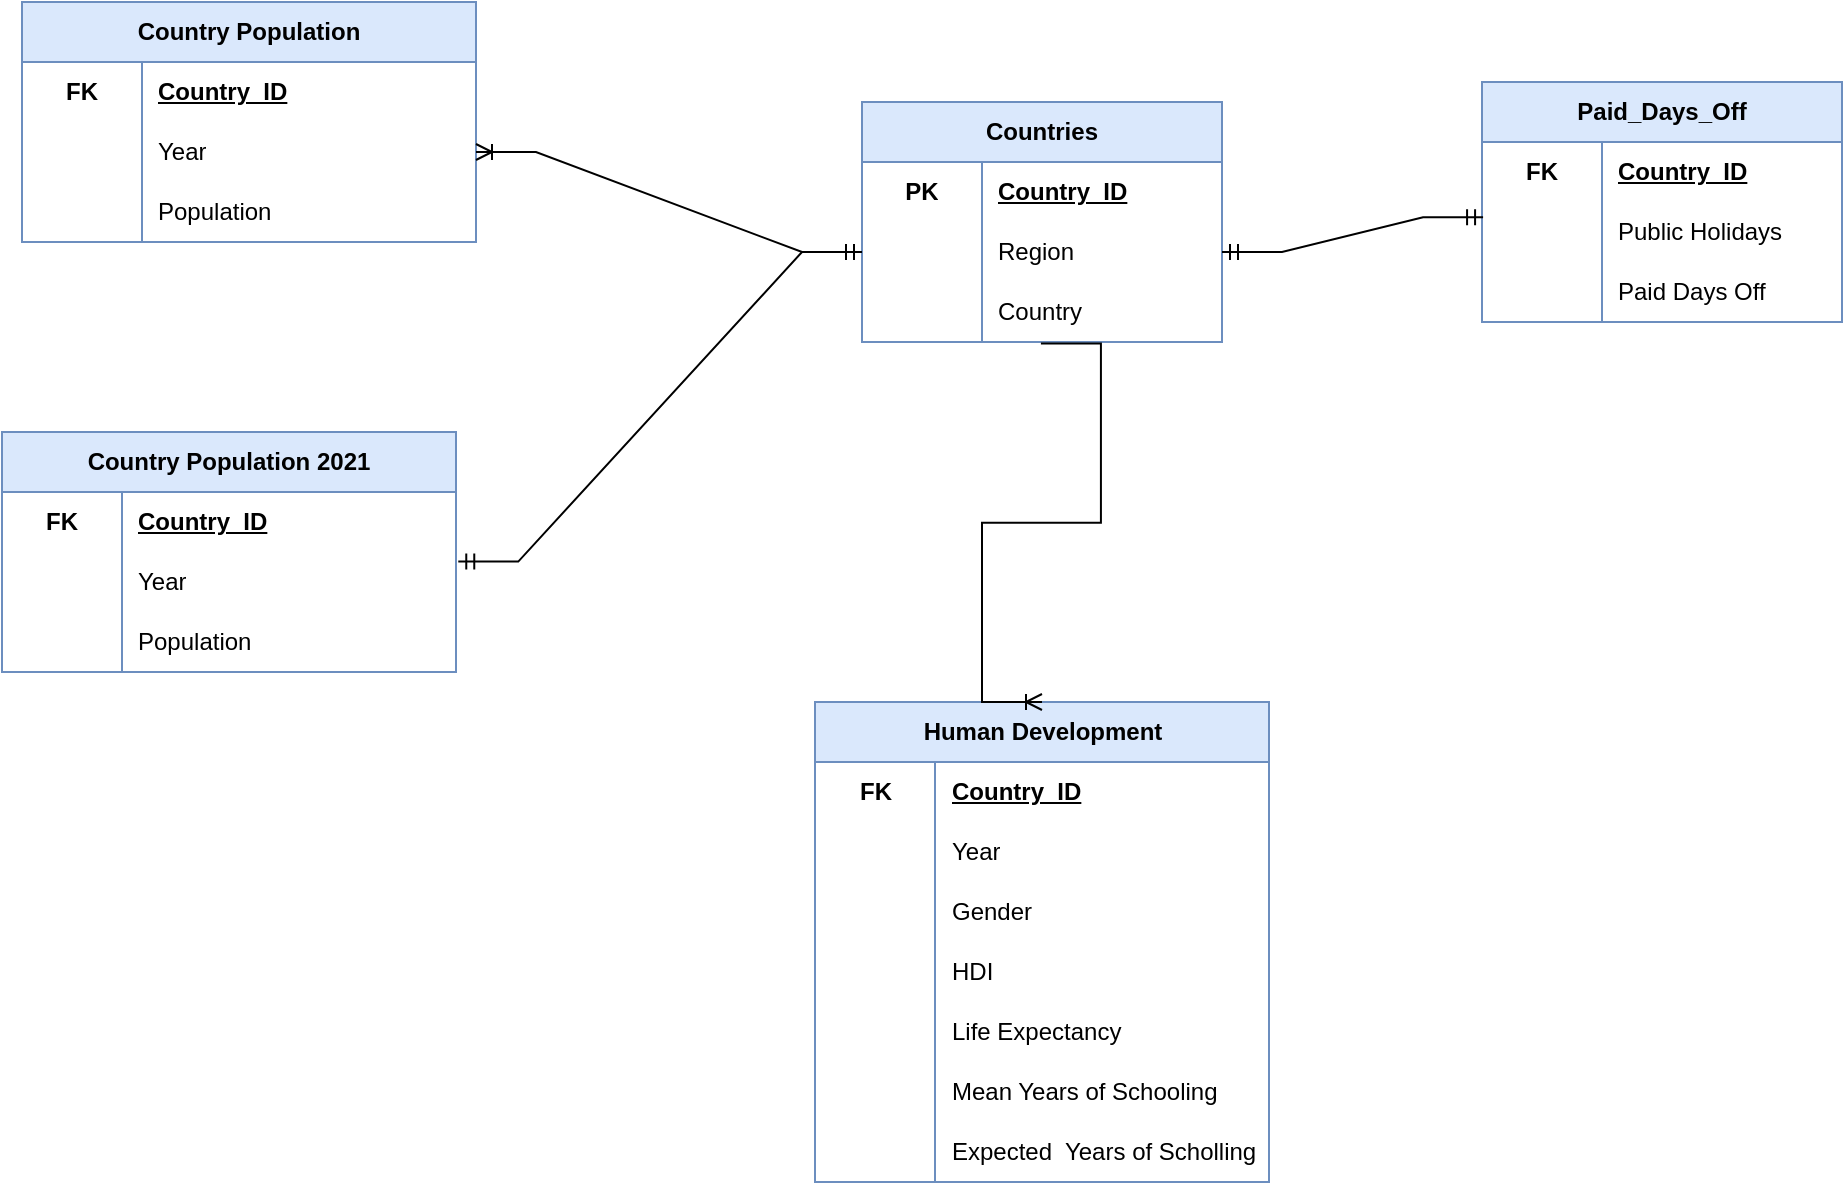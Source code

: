 <mxfile version="22.0.6" type="github">
  <diagram name="Página-1" id="dgW_h-_mqpVGFAAxvw0X">
    <mxGraphModel dx="1551" dy="368" grid="1" gridSize="10" guides="1" tooltips="1" connect="1" arrows="1" fold="1" page="1" pageScale="1" pageWidth="827" pageHeight="1169" math="0" shadow="0">
      <root>
        <mxCell id="0" />
        <mxCell id="1" parent="0" />
        <mxCell id="ZI5NRlIalT-46n71DuRU-6" value="Countries" style="shape=table;startSize=30;container=1;collapsible=1;childLayout=tableLayout;fixedRows=1;rowLines=0;fontStyle=1;align=center;resizeLast=1;html=1;whiteSpace=wrap;fillColor=#dae8fc;strokeColor=#6c8ebf;" vertex="1" parent="1">
          <mxGeometry x="370" y="360" width="180" height="120" as="geometry" />
        </mxCell>
        <mxCell id="ZI5NRlIalT-46n71DuRU-7" value="" style="shape=tableRow;horizontal=0;startSize=0;swimlaneHead=0;swimlaneBody=0;fillColor=none;collapsible=0;dropTarget=0;points=[[0,0.5],[1,0.5]];portConstraint=eastwest;top=0;left=0;right=0;bottom=0;html=1;" vertex="1" parent="ZI5NRlIalT-46n71DuRU-6">
          <mxGeometry y="30" width="180" height="30" as="geometry" />
        </mxCell>
        <mxCell id="ZI5NRlIalT-46n71DuRU-8" value="PK" style="shape=partialRectangle;connectable=0;fillColor=none;top=0;left=0;bottom=0;right=0;fontStyle=1;overflow=hidden;html=1;whiteSpace=wrap;" vertex="1" parent="ZI5NRlIalT-46n71DuRU-7">
          <mxGeometry width="60" height="30" as="geometry">
            <mxRectangle width="60" height="30" as="alternateBounds" />
          </mxGeometry>
        </mxCell>
        <mxCell id="ZI5NRlIalT-46n71DuRU-9" value="Country_ID" style="shape=partialRectangle;connectable=0;fillColor=none;top=0;left=0;bottom=0;right=0;align=left;spacingLeft=6;fontStyle=5;overflow=hidden;html=1;whiteSpace=wrap;" vertex="1" parent="ZI5NRlIalT-46n71DuRU-7">
          <mxGeometry x="60" width="120" height="30" as="geometry">
            <mxRectangle width="120" height="30" as="alternateBounds" />
          </mxGeometry>
        </mxCell>
        <mxCell id="ZI5NRlIalT-46n71DuRU-13" value="" style="shape=tableRow;horizontal=0;startSize=0;swimlaneHead=0;swimlaneBody=0;fillColor=none;collapsible=0;dropTarget=0;points=[[0,0.5],[1,0.5]];portConstraint=eastwest;top=0;left=0;right=0;bottom=0;html=1;" vertex="1" parent="ZI5NRlIalT-46n71DuRU-6">
          <mxGeometry y="60" width="180" height="30" as="geometry" />
        </mxCell>
        <mxCell id="ZI5NRlIalT-46n71DuRU-14" value="" style="shape=partialRectangle;connectable=0;fillColor=none;top=0;left=0;bottom=0;right=0;editable=1;overflow=hidden;html=1;whiteSpace=wrap;" vertex="1" parent="ZI5NRlIalT-46n71DuRU-13">
          <mxGeometry width="60" height="30" as="geometry">
            <mxRectangle width="60" height="30" as="alternateBounds" />
          </mxGeometry>
        </mxCell>
        <mxCell id="ZI5NRlIalT-46n71DuRU-15" value="Region" style="shape=partialRectangle;connectable=0;fillColor=none;top=0;left=0;bottom=0;right=0;align=left;spacingLeft=6;overflow=hidden;html=1;whiteSpace=wrap;" vertex="1" parent="ZI5NRlIalT-46n71DuRU-13">
          <mxGeometry x="60" width="120" height="30" as="geometry">
            <mxRectangle width="120" height="30" as="alternateBounds" />
          </mxGeometry>
        </mxCell>
        <mxCell id="ZI5NRlIalT-46n71DuRU-16" value="" style="shape=tableRow;horizontal=0;startSize=0;swimlaneHead=0;swimlaneBody=0;fillColor=none;collapsible=0;dropTarget=0;points=[[0,0.5],[1,0.5]];portConstraint=eastwest;top=0;left=0;right=0;bottom=0;html=1;" vertex="1" parent="ZI5NRlIalT-46n71DuRU-6">
          <mxGeometry y="90" width="180" height="30" as="geometry" />
        </mxCell>
        <mxCell id="ZI5NRlIalT-46n71DuRU-17" value="" style="shape=partialRectangle;connectable=0;fillColor=none;top=0;left=0;bottom=0;right=0;editable=1;overflow=hidden;html=1;whiteSpace=wrap;" vertex="1" parent="ZI5NRlIalT-46n71DuRU-16">
          <mxGeometry width="60" height="30" as="geometry">
            <mxRectangle width="60" height="30" as="alternateBounds" />
          </mxGeometry>
        </mxCell>
        <mxCell id="ZI5NRlIalT-46n71DuRU-18" value="Country" style="shape=partialRectangle;connectable=0;fillColor=none;top=0;left=0;bottom=0;right=0;align=left;spacingLeft=6;overflow=hidden;html=1;whiteSpace=wrap;" vertex="1" parent="ZI5NRlIalT-46n71DuRU-16">
          <mxGeometry x="60" width="120" height="30" as="geometry">
            <mxRectangle width="120" height="30" as="alternateBounds" />
          </mxGeometry>
        </mxCell>
        <mxCell id="ZI5NRlIalT-46n71DuRU-25" value="Paid_Days_Off" style="shape=table;startSize=30;container=1;collapsible=1;childLayout=tableLayout;fixedRows=1;rowLines=0;fontStyle=1;align=center;resizeLast=1;html=1;whiteSpace=wrap;fillColor=#dae8fc;strokeColor=#6c8ebf;" vertex="1" parent="1">
          <mxGeometry x="680" y="350" width="180" height="120" as="geometry" />
        </mxCell>
        <mxCell id="ZI5NRlIalT-46n71DuRU-26" value="" style="shape=tableRow;horizontal=0;startSize=0;swimlaneHead=0;swimlaneBody=0;fillColor=none;collapsible=0;dropTarget=0;points=[[0,0.5],[1,0.5]];portConstraint=eastwest;top=0;left=0;right=0;bottom=0;html=1;" vertex="1" parent="ZI5NRlIalT-46n71DuRU-25">
          <mxGeometry y="30" width="180" height="30" as="geometry" />
        </mxCell>
        <mxCell id="ZI5NRlIalT-46n71DuRU-27" value="FK" style="shape=partialRectangle;connectable=0;fillColor=none;top=0;left=0;bottom=0;right=0;fontStyle=1;overflow=hidden;html=1;whiteSpace=wrap;" vertex="1" parent="ZI5NRlIalT-46n71DuRU-26">
          <mxGeometry width="60" height="30" as="geometry">
            <mxRectangle width="60" height="30" as="alternateBounds" />
          </mxGeometry>
        </mxCell>
        <mxCell id="ZI5NRlIalT-46n71DuRU-28" value="Country_ID" style="shape=partialRectangle;connectable=0;fillColor=none;top=0;left=0;bottom=0;right=0;align=left;spacingLeft=6;fontStyle=5;overflow=hidden;html=1;whiteSpace=wrap;" vertex="1" parent="ZI5NRlIalT-46n71DuRU-26">
          <mxGeometry x="60" width="120" height="30" as="geometry">
            <mxRectangle width="120" height="30" as="alternateBounds" />
          </mxGeometry>
        </mxCell>
        <mxCell id="ZI5NRlIalT-46n71DuRU-29" value="" style="shape=tableRow;horizontal=0;startSize=0;swimlaneHead=0;swimlaneBody=0;fillColor=none;collapsible=0;dropTarget=0;points=[[0,0.5],[1,0.5]];portConstraint=eastwest;top=0;left=0;right=0;bottom=0;html=1;" vertex="1" parent="ZI5NRlIalT-46n71DuRU-25">
          <mxGeometry y="60" width="180" height="30" as="geometry" />
        </mxCell>
        <mxCell id="ZI5NRlIalT-46n71DuRU-30" value="" style="shape=partialRectangle;connectable=0;fillColor=none;top=0;left=0;bottom=0;right=0;editable=1;overflow=hidden;html=1;whiteSpace=wrap;" vertex="1" parent="ZI5NRlIalT-46n71DuRU-29">
          <mxGeometry width="60" height="30" as="geometry">
            <mxRectangle width="60" height="30" as="alternateBounds" />
          </mxGeometry>
        </mxCell>
        <mxCell id="ZI5NRlIalT-46n71DuRU-31" value="Public Holidays" style="shape=partialRectangle;connectable=0;fillColor=none;top=0;left=0;bottom=0;right=0;align=left;spacingLeft=6;overflow=hidden;html=1;whiteSpace=wrap;" vertex="1" parent="ZI5NRlIalT-46n71DuRU-29">
          <mxGeometry x="60" width="120" height="30" as="geometry">
            <mxRectangle width="120" height="30" as="alternateBounds" />
          </mxGeometry>
        </mxCell>
        <mxCell id="ZI5NRlIalT-46n71DuRU-32" value="" style="shape=tableRow;horizontal=0;startSize=0;swimlaneHead=0;swimlaneBody=0;fillColor=none;collapsible=0;dropTarget=0;points=[[0,0.5],[1,0.5]];portConstraint=eastwest;top=0;left=0;right=0;bottom=0;html=1;" vertex="1" parent="ZI5NRlIalT-46n71DuRU-25">
          <mxGeometry y="90" width="180" height="30" as="geometry" />
        </mxCell>
        <mxCell id="ZI5NRlIalT-46n71DuRU-33" value="" style="shape=partialRectangle;connectable=0;fillColor=none;top=0;left=0;bottom=0;right=0;editable=1;overflow=hidden;html=1;whiteSpace=wrap;" vertex="1" parent="ZI5NRlIalT-46n71DuRU-32">
          <mxGeometry width="60" height="30" as="geometry">
            <mxRectangle width="60" height="30" as="alternateBounds" />
          </mxGeometry>
        </mxCell>
        <mxCell id="ZI5NRlIalT-46n71DuRU-34" value="Paid Days Off" style="shape=partialRectangle;connectable=0;fillColor=none;top=0;left=0;bottom=0;right=0;align=left;spacingLeft=6;overflow=hidden;html=1;whiteSpace=wrap;" vertex="1" parent="ZI5NRlIalT-46n71DuRU-32">
          <mxGeometry x="60" width="120" height="30" as="geometry">
            <mxRectangle width="120" height="30" as="alternateBounds" />
          </mxGeometry>
        </mxCell>
        <mxCell id="ZI5NRlIalT-46n71DuRU-35" value="Human Development" style="shape=table;startSize=30;container=1;collapsible=1;childLayout=tableLayout;fixedRows=1;rowLines=0;fontStyle=1;align=center;resizeLast=1;html=1;whiteSpace=wrap;fillColor=#dae8fc;strokeColor=#6c8ebf;" vertex="1" parent="1">
          <mxGeometry x="346.5" y="660" width="227" height="240" as="geometry" />
        </mxCell>
        <mxCell id="ZI5NRlIalT-46n71DuRU-36" value="" style="shape=tableRow;horizontal=0;startSize=0;swimlaneHead=0;swimlaneBody=0;fillColor=none;collapsible=0;dropTarget=0;points=[[0,0.5],[1,0.5]];portConstraint=eastwest;top=0;left=0;right=0;bottom=0;html=1;" vertex="1" parent="ZI5NRlIalT-46n71DuRU-35">
          <mxGeometry y="30" width="227" height="30" as="geometry" />
        </mxCell>
        <mxCell id="ZI5NRlIalT-46n71DuRU-37" value="FK" style="shape=partialRectangle;connectable=0;fillColor=none;top=0;left=0;bottom=0;right=0;fontStyle=1;overflow=hidden;html=1;whiteSpace=wrap;" vertex="1" parent="ZI5NRlIalT-46n71DuRU-36">
          <mxGeometry width="60" height="30" as="geometry">
            <mxRectangle width="60" height="30" as="alternateBounds" />
          </mxGeometry>
        </mxCell>
        <mxCell id="ZI5NRlIalT-46n71DuRU-38" value="Country_ID" style="shape=partialRectangle;connectable=0;fillColor=none;top=0;left=0;bottom=0;right=0;align=left;spacingLeft=6;fontStyle=5;overflow=hidden;html=1;whiteSpace=wrap;" vertex="1" parent="ZI5NRlIalT-46n71DuRU-36">
          <mxGeometry x="60" width="167" height="30" as="geometry">
            <mxRectangle width="167" height="30" as="alternateBounds" />
          </mxGeometry>
        </mxCell>
        <mxCell id="ZI5NRlIalT-46n71DuRU-39" value="" style="shape=tableRow;horizontal=0;startSize=0;swimlaneHead=0;swimlaneBody=0;fillColor=none;collapsible=0;dropTarget=0;points=[[0,0.5],[1,0.5]];portConstraint=eastwest;top=0;left=0;right=0;bottom=0;html=1;" vertex="1" parent="ZI5NRlIalT-46n71DuRU-35">
          <mxGeometry y="60" width="227" height="30" as="geometry" />
        </mxCell>
        <mxCell id="ZI5NRlIalT-46n71DuRU-40" value="" style="shape=partialRectangle;connectable=0;fillColor=none;top=0;left=0;bottom=0;right=0;editable=1;overflow=hidden;html=1;whiteSpace=wrap;" vertex="1" parent="ZI5NRlIalT-46n71DuRU-39">
          <mxGeometry width="60" height="30" as="geometry">
            <mxRectangle width="60" height="30" as="alternateBounds" />
          </mxGeometry>
        </mxCell>
        <mxCell id="ZI5NRlIalT-46n71DuRU-41" value="Year" style="shape=partialRectangle;connectable=0;fillColor=none;top=0;left=0;bottom=0;right=0;align=left;spacingLeft=6;overflow=hidden;html=1;whiteSpace=wrap;" vertex="1" parent="ZI5NRlIalT-46n71DuRU-39">
          <mxGeometry x="60" width="167" height="30" as="geometry">
            <mxRectangle width="167" height="30" as="alternateBounds" />
          </mxGeometry>
        </mxCell>
        <mxCell id="ZI5NRlIalT-46n71DuRU-45" value="" style="shape=tableRow;horizontal=0;startSize=0;swimlaneHead=0;swimlaneBody=0;fillColor=none;collapsible=0;dropTarget=0;points=[[0,0.5],[1,0.5]];portConstraint=eastwest;top=0;left=0;right=0;bottom=0;html=1;" vertex="1" parent="ZI5NRlIalT-46n71DuRU-35">
          <mxGeometry y="90" width="227" height="30" as="geometry" />
        </mxCell>
        <mxCell id="ZI5NRlIalT-46n71DuRU-46" value="" style="shape=partialRectangle;connectable=0;fillColor=none;top=0;left=0;bottom=0;right=0;editable=1;overflow=hidden;html=1;whiteSpace=wrap;" vertex="1" parent="ZI5NRlIalT-46n71DuRU-45">
          <mxGeometry width="60" height="30" as="geometry">
            <mxRectangle width="60" height="30" as="alternateBounds" />
          </mxGeometry>
        </mxCell>
        <mxCell id="ZI5NRlIalT-46n71DuRU-47" value="Gender" style="shape=partialRectangle;connectable=0;fillColor=none;top=0;left=0;bottom=0;right=0;align=left;spacingLeft=6;overflow=hidden;html=1;whiteSpace=wrap;" vertex="1" parent="ZI5NRlIalT-46n71DuRU-45">
          <mxGeometry x="60" width="167" height="30" as="geometry">
            <mxRectangle width="167" height="30" as="alternateBounds" />
          </mxGeometry>
        </mxCell>
        <mxCell id="ZI5NRlIalT-46n71DuRU-48" value="" style="shape=tableRow;horizontal=0;startSize=0;swimlaneHead=0;swimlaneBody=0;fillColor=none;collapsible=0;dropTarget=0;points=[[0,0.5],[1,0.5]];portConstraint=eastwest;top=0;left=0;right=0;bottom=0;html=1;" vertex="1" parent="ZI5NRlIalT-46n71DuRU-35">
          <mxGeometry y="120" width="227" height="30" as="geometry" />
        </mxCell>
        <mxCell id="ZI5NRlIalT-46n71DuRU-49" value="" style="shape=partialRectangle;connectable=0;fillColor=none;top=0;left=0;bottom=0;right=0;editable=1;overflow=hidden;html=1;whiteSpace=wrap;" vertex="1" parent="ZI5NRlIalT-46n71DuRU-48">
          <mxGeometry width="60" height="30" as="geometry">
            <mxRectangle width="60" height="30" as="alternateBounds" />
          </mxGeometry>
        </mxCell>
        <mxCell id="ZI5NRlIalT-46n71DuRU-50" value="HDI" style="shape=partialRectangle;connectable=0;fillColor=none;top=0;left=0;bottom=0;right=0;align=left;spacingLeft=6;overflow=hidden;html=1;whiteSpace=wrap;" vertex="1" parent="ZI5NRlIalT-46n71DuRU-48">
          <mxGeometry x="60" width="167" height="30" as="geometry">
            <mxRectangle width="167" height="30" as="alternateBounds" />
          </mxGeometry>
        </mxCell>
        <mxCell id="ZI5NRlIalT-46n71DuRU-51" value="" style="shape=tableRow;horizontal=0;startSize=0;swimlaneHead=0;swimlaneBody=0;fillColor=none;collapsible=0;dropTarget=0;points=[[0,0.5],[1,0.5]];portConstraint=eastwest;top=0;left=0;right=0;bottom=0;html=1;" vertex="1" parent="ZI5NRlIalT-46n71DuRU-35">
          <mxGeometry y="150" width="227" height="30" as="geometry" />
        </mxCell>
        <mxCell id="ZI5NRlIalT-46n71DuRU-52" value="" style="shape=partialRectangle;connectable=0;fillColor=none;top=0;left=0;bottom=0;right=0;editable=1;overflow=hidden;html=1;whiteSpace=wrap;" vertex="1" parent="ZI5NRlIalT-46n71DuRU-51">
          <mxGeometry width="60" height="30" as="geometry">
            <mxRectangle width="60" height="30" as="alternateBounds" />
          </mxGeometry>
        </mxCell>
        <mxCell id="ZI5NRlIalT-46n71DuRU-53" value="Life Expectancy" style="shape=partialRectangle;connectable=0;fillColor=none;top=0;left=0;bottom=0;right=0;align=left;spacingLeft=6;overflow=hidden;html=1;whiteSpace=wrap;" vertex="1" parent="ZI5NRlIalT-46n71DuRU-51">
          <mxGeometry x="60" width="167" height="30" as="geometry">
            <mxRectangle width="167" height="30" as="alternateBounds" />
          </mxGeometry>
        </mxCell>
        <mxCell id="ZI5NRlIalT-46n71DuRU-54" value="" style="shape=tableRow;horizontal=0;startSize=0;swimlaneHead=0;swimlaneBody=0;fillColor=none;collapsible=0;dropTarget=0;points=[[0,0.5],[1,0.5]];portConstraint=eastwest;top=0;left=0;right=0;bottom=0;html=1;" vertex="1" parent="ZI5NRlIalT-46n71DuRU-35">
          <mxGeometry y="180" width="227" height="30" as="geometry" />
        </mxCell>
        <mxCell id="ZI5NRlIalT-46n71DuRU-55" value="" style="shape=partialRectangle;connectable=0;fillColor=none;top=0;left=0;bottom=0;right=0;editable=1;overflow=hidden;html=1;whiteSpace=wrap;" vertex="1" parent="ZI5NRlIalT-46n71DuRU-54">
          <mxGeometry width="60" height="30" as="geometry">
            <mxRectangle width="60" height="30" as="alternateBounds" />
          </mxGeometry>
        </mxCell>
        <mxCell id="ZI5NRlIalT-46n71DuRU-56" value="Mean Years of Schooling" style="shape=partialRectangle;connectable=0;fillColor=none;top=0;left=0;bottom=0;right=0;align=left;spacingLeft=6;overflow=hidden;html=1;whiteSpace=wrap;" vertex="1" parent="ZI5NRlIalT-46n71DuRU-54">
          <mxGeometry x="60" width="167" height="30" as="geometry">
            <mxRectangle width="167" height="30" as="alternateBounds" />
          </mxGeometry>
        </mxCell>
        <mxCell id="ZI5NRlIalT-46n71DuRU-42" value="" style="shape=tableRow;horizontal=0;startSize=0;swimlaneHead=0;swimlaneBody=0;fillColor=none;collapsible=0;dropTarget=0;points=[[0,0.5],[1,0.5]];portConstraint=eastwest;top=0;left=0;right=0;bottom=0;html=1;" vertex="1" parent="ZI5NRlIalT-46n71DuRU-35">
          <mxGeometry y="210" width="227" height="30" as="geometry" />
        </mxCell>
        <mxCell id="ZI5NRlIalT-46n71DuRU-43" value="" style="shape=partialRectangle;connectable=0;fillColor=none;top=0;left=0;bottom=0;right=0;editable=1;overflow=hidden;html=1;whiteSpace=wrap;" vertex="1" parent="ZI5NRlIalT-46n71DuRU-42">
          <mxGeometry width="60" height="30" as="geometry">
            <mxRectangle width="60" height="30" as="alternateBounds" />
          </mxGeometry>
        </mxCell>
        <mxCell id="ZI5NRlIalT-46n71DuRU-44" value="Expected&amp;nbsp; Years of Scholling" style="shape=partialRectangle;connectable=0;fillColor=none;top=0;left=0;bottom=0;right=0;align=left;spacingLeft=6;overflow=hidden;html=1;whiteSpace=wrap;" vertex="1" parent="ZI5NRlIalT-46n71DuRU-42">
          <mxGeometry x="60" width="167" height="30" as="geometry">
            <mxRectangle width="167" height="30" as="alternateBounds" />
          </mxGeometry>
        </mxCell>
        <mxCell id="ZI5NRlIalT-46n71DuRU-57" value="Country Population" style="shape=table;startSize=30;container=1;collapsible=1;childLayout=tableLayout;fixedRows=1;rowLines=0;fontStyle=1;align=center;resizeLast=1;html=1;whiteSpace=wrap;fillColor=#dae8fc;strokeColor=#6c8ebf;" vertex="1" parent="1">
          <mxGeometry x="-50" y="310" width="227" height="120" as="geometry" />
        </mxCell>
        <mxCell id="ZI5NRlIalT-46n71DuRU-58" value="" style="shape=tableRow;horizontal=0;startSize=0;swimlaneHead=0;swimlaneBody=0;fillColor=none;collapsible=0;dropTarget=0;points=[[0,0.5],[1,0.5]];portConstraint=eastwest;top=0;left=0;right=0;bottom=0;html=1;" vertex="1" parent="ZI5NRlIalT-46n71DuRU-57">
          <mxGeometry y="30" width="227" height="30" as="geometry" />
        </mxCell>
        <mxCell id="ZI5NRlIalT-46n71DuRU-59" value="FK" style="shape=partialRectangle;connectable=0;fillColor=none;top=0;left=0;bottom=0;right=0;fontStyle=1;overflow=hidden;html=1;whiteSpace=wrap;" vertex="1" parent="ZI5NRlIalT-46n71DuRU-58">
          <mxGeometry width="60" height="30" as="geometry">
            <mxRectangle width="60" height="30" as="alternateBounds" />
          </mxGeometry>
        </mxCell>
        <mxCell id="ZI5NRlIalT-46n71DuRU-60" value="Country_ID" style="shape=partialRectangle;connectable=0;fillColor=none;top=0;left=0;bottom=0;right=0;align=left;spacingLeft=6;fontStyle=5;overflow=hidden;html=1;whiteSpace=wrap;" vertex="1" parent="ZI5NRlIalT-46n71DuRU-58">
          <mxGeometry x="60" width="167" height="30" as="geometry">
            <mxRectangle width="167" height="30" as="alternateBounds" />
          </mxGeometry>
        </mxCell>
        <mxCell id="ZI5NRlIalT-46n71DuRU-61" value="" style="shape=tableRow;horizontal=0;startSize=0;swimlaneHead=0;swimlaneBody=0;fillColor=none;collapsible=0;dropTarget=0;points=[[0,0.5],[1,0.5]];portConstraint=eastwest;top=0;left=0;right=0;bottom=0;html=1;" vertex="1" parent="ZI5NRlIalT-46n71DuRU-57">
          <mxGeometry y="60" width="227" height="30" as="geometry" />
        </mxCell>
        <mxCell id="ZI5NRlIalT-46n71DuRU-62" value="" style="shape=partialRectangle;connectable=0;fillColor=none;top=0;left=0;bottom=0;right=0;editable=1;overflow=hidden;html=1;whiteSpace=wrap;" vertex="1" parent="ZI5NRlIalT-46n71DuRU-61">
          <mxGeometry width="60" height="30" as="geometry">
            <mxRectangle width="60" height="30" as="alternateBounds" />
          </mxGeometry>
        </mxCell>
        <mxCell id="ZI5NRlIalT-46n71DuRU-63" value="Year" style="shape=partialRectangle;connectable=0;fillColor=none;top=0;left=0;bottom=0;right=0;align=left;spacingLeft=6;overflow=hidden;html=1;whiteSpace=wrap;" vertex="1" parent="ZI5NRlIalT-46n71DuRU-61">
          <mxGeometry x="60" width="167" height="30" as="geometry">
            <mxRectangle width="167" height="30" as="alternateBounds" />
          </mxGeometry>
        </mxCell>
        <mxCell id="ZI5NRlIalT-46n71DuRU-64" value="" style="shape=tableRow;horizontal=0;startSize=0;swimlaneHead=0;swimlaneBody=0;fillColor=none;collapsible=0;dropTarget=0;points=[[0,0.5],[1,0.5]];portConstraint=eastwest;top=0;left=0;right=0;bottom=0;html=1;" vertex="1" parent="ZI5NRlIalT-46n71DuRU-57">
          <mxGeometry y="90" width="227" height="30" as="geometry" />
        </mxCell>
        <mxCell id="ZI5NRlIalT-46n71DuRU-65" value="" style="shape=partialRectangle;connectable=0;fillColor=none;top=0;left=0;bottom=0;right=0;editable=1;overflow=hidden;html=1;whiteSpace=wrap;" vertex="1" parent="ZI5NRlIalT-46n71DuRU-64">
          <mxGeometry width="60" height="30" as="geometry">
            <mxRectangle width="60" height="30" as="alternateBounds" />
          </mxGeometry>
        </mxCell>
        <mxCell id="ZI5NRlIalT-46n71DuRU-66" value="Population" style="shape=partialRectangle;connectable=0;fillColor=none;top=0;left=0;bottom=0;right=0;align=left;spacingLeft=6;overflow=hidden;html=1;whiteSpace=wrap;" vertex="1" parent="ZI5NRlIalT-46n71DuRU-64">
          <mxGeometry x="60" width="167" height="30" as="geometry">
            <mxRectangle width="167" height="30" as="alternateBounds" />
          </mxGeometry>
        </mxCell>
        <mxCell id="ZI5NRlIalT-46n71DuRU-79" value="Country Population 2021" style="shape=table;startSize=30;container=1;collapsible=1;childLayout=tableLayout;fixedRows=1;rowLines=0;fontStyle=1;align=center;resizeLast=1;html=1;whiteSpace=wrap;fillColor=#dae8fc;strokeColor=#6c8ebf;" vertex="1" parent="1">
          <mxGeometry x="-60" y="525" width="227" height="120" as="geometry" />
        </mxCell>
        <mxCell id="ZI5NRlIalT-46n71DuRU-80" value="" style="shape=tableRow;horizontal=0;startSize=0;swimlaneHead=0;swimlaneBody=0;fillColor=none;collapsible=0;dropTarget=0;points=[[0,0.5],[1,0.5]];portConstraint=eastwest;top=0;left=0;right=0;bottom=0;html=1;" vertex="1" parent="ZI5NRlIalT-46n71DuRU-79">
          <mxGeometry y="30" width="227" height="30" as="geometry" />
        </mxCell>
        <mxCell id="ZI5NRlIalT-46n71DuRU-81" value="FK" style="shape=partialRectangle;connectable=0;fillColor=none;top=0;left=0;bottom=0;right=0;fontStyle=1;overflow=hidden;html=1;whiteSpace=wrap;" vertex="1" parent="ZI5NRlIalT-46n71DuRU-80">
          <mxGeometry width="60" height="30" as="geometry">
            <mxRectangle width="60" height="30" as="alternateBounds" />
          </mxGeometry>
        </mxCell>
        <mxCell id="ZI5NRlIalT-46n71DuRU-82" value="Country_ID" style="shape=partialRectangle;connectable=0;fillColor=none;top=0;left=0;bottom=0;right=0;align=left;spacingLeft=6;fontStyle=5;overflow=hidden;html=1;whiteSpace=wrap;" vertex="1" parent="ZI5NRlIalT-46n71DuRU-80">
          <mxGeometry x="60" width="167" height="30" as="geometry">
            <mxRectangle width="167" height="30" as="alternateBounds" />
          </mxGeometry>
        </mxCell>
        <mxCell id="ZI5NRlIalT-46n71DuRU-83" value="" style="shape=tableRow;horizontal=0;startSize=0;swimlaneHead=0;swimlaneBody=0;fillColor=none;collapsible=0;dropTarget=0;points=[[0,0.5],[1,0.5]];portConstraint=eastwest;top=0;left=0;right=0;bottom=0;html=1;" vertex="1" parent="ZI5NRlIalT-46n71DuRU-79">
          <mxGeometry y="60" width="227" height="30" as="geometry" />
        </mxCell>
        <mxCell id="ZI5NRlIalT-46n71DuRU-84" value="" style="shape=partialRectangle;connectable=0;fillColor=none;top=0;left=0;bottom=0;right=0;editable=1;overflow=hidden;html=1;whiteSpace=wrap;" vertex="1" parent="ZI5NRlIalT-46n71DuRU-83">
          <mxGeometry width="60" height="30" as="geometry">
            <mxRectangle width="60" height="30" as="alternateBounds" />
          </mxGeometry>
        </mxCell>
        <mxCell id="ZI5NRlIalT-46n71DuRU-85" value="Year" style="shape=partialRectangle;connectable=0;fillColor=none;top=0;left=0;bottom=0;right=0;align=left;spacingLeft=6;overflow=hidden;html=1;whiteSpace=wrap;" vertex="1" parent="ZI5NRlIalT-46n71DuRU-83">
          <mxGeometry x="60" width="167" height="30" as="geometry">
            <mxRectangle width="167" height="30" as="alternateBounds" />
          </mxGeometry>
        </mxCell>
        <mxCell id="ZI5NRlIalT-46n71DuRU-86" value="" style="shape=tableRow;horizontal=0;startSize=0;swimlaneHead=0;swimlaneBody=0;fillColor=none;collapsible=0;dropTarget=0;points=[[0,0.5],[1,0.5]];portConstraint=eastwest;top=0;left=0;right=0;bottom=0;html=1;" vertex="1" parent="ZI5NRlIalT-46n71DuRU-79">
          <mxGeometry y="90" width="227" height="30" as="geometry" />
        </mxCell>
        <mxCell id="ZI5NRlIalT-46n71DuRU-87" value="" style="shape=partialRectangle;connectable=0;fillColor=none;top=0;left=0;bottom=0;right=0;editable=1;overflow=hidden;html=1;whiteSpace=wrap;" vertex="1" parent="ZI5NRlIalT-46n71DuRU-86">
          <mxGeometry width="60" height="30" as="geometry">
            <mxRectangle width="60" height="30" as="alternateBounds" />
          </mxGeometry>
        </mxCell>
        <mxCell id="ZI5NRlIalT-46n71DuRU-88" value="Population" style="shape=partialRectangle;connectable=0;fillColor=none;top=0;left=0;bottom=0;right=0;align=left;spacingLeft=6;overflow=hidden;html=1;whiteSpace=wrap;" vertex="1" parent="ZI5NRlIalT-46n71DuRU-86">
          <mxGeometry x="60" width="167" height="30" as="geometry">
            <mxRectangle width="167" height="30" as="alternateBounds" />
          </mxGeometry>
        </mxCell>
        <mxCell id="ZI5NRlIalT-46n71DuRU-89" value="" style="edgeStyle=entityRelationEdgeStyle;fontSize=12;html=1;endArrow=ERoneToMany;rounded=0;exitX=0;exitY=0.5;exitDx=0;exitDy=0;entryX=1;entryY=0.5;entryDx=0;entryDy=0;" edge="1" parent="1" source="ZI5NRlIalT-46n71DuRU-13" target="ZI5NRlIalT-46n71DuRU-61">
          <mxGeometry width="100" height="100" relative="1" as="geometry">
            <mxPoint x="400" y="570" as="sourcePoint" />
            <mxPoint x="500" y="470" as="targetPoint" />
          </mxGeometry>
        </mxCell>
        <mxCell id="ZI5NRlIalT-46n71DuRU-90" value="" style="edgeStyle=entityRelationEdgeStyle;fontSize=12;html=1;endArrow=ERoneToMany;rounded=0;exitX=0.497;exitY=1.024;exitDx=0;exitDy=0;exitPerimeter=0;entryX=0.5;entryY=0;entryDx=0;entryDy=0;" edge="1" parent="1" source="ZI5NRlIalT-46n71DuRU-16" target="ZI5NRlIalT-46n71DuRU-35">
          <mxGeometry width="100" height="100" relative="1" as="geometry">
            <mxPoint x="700" y="680" as="sourcePoint" />
            <mxPoint x="460" y="630" as="targetPoint" />
            <Array as="points">
              <mxPoint x="440" y="650" />
              <mxPoint x="440" y="650" />
            </Array>
          </mxGeometry>
        </mxCell>
        <mxCell id="ZI5NRlIalT-46n71DuRU-91" value="" style="edgeStyle=entityRelationEdgeStyle;fontSize=12;html=1;endArrow=ERmandOne;startArrow=ERmandOne;rounded=0;entryX=0.003;entryY=0.255;entryDx=0;entryDy=0;entryPerimeter=0;exitX=1;exitY=0.5;exitDx=0;exitDy=0;" edge="1" parent="1" source="ZI5NRlIalT-46n71DuRU-13" target="ZI5NRlIalT-46n71DuRU-29">
          <mxGeometry width="100" height="100" relative="1" as="geometry">
            <mxPoint x="400" y="570" as="sourcePoint" />
            <mxPoint x="500" y="470" as="targetPoint" />
          </mxGeometry>
        </mxCell>
        <mxCell id="ZI5NRlIalT-46n71DuRU-94" value="" style="edgeStyle=entityRelationEdgeStyle;fontSize=12;html=1;endArrow=ERmandOne;startArrow=ERmandOne;rounded=0;entryX=0;entryY=0.5;entryDx=0;entryDy=0;exitX=1.005;exitY=0.16;exitDx=0;exitDy=0;exitPerimeter=0;" edge="1" parent="1" source="ZI5NRlIalT-46n71DuRU-83" target="ZI5NRlIalT-46n71DuRU-13">
          <mxGeometry width="100" height="100" relative="1" as="geometry">
            <mxPoint x="220" y="567" as="sourcePoint" />
            <mxPoint x="351" y="550" as="targetPoint" />
          </mxGeometry>
        </mxCell>
      </root>
    </mxGraphModel>
  </diagram>
</mxfile>
